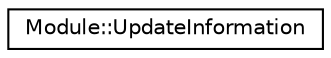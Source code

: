 digraph "Graphical Class Hierarchy"
{
  edge [fontname="Helvetica",fontsize="10",labelfontname="Helvetica",labelfontsize="10"];
  node [fontname="Helvetica",fontsize="10",shape=record];
  rankdir="LR";
  Node0 [label="Module::UpdateInformation",height=0.2,width=0.4,color="black", fillcolor="white", style="filled",URL="$structModule_1_1UpdateInformation.html",tooltip="UpdateInformation: contains all the information about a single update function for a representation..."];
}
